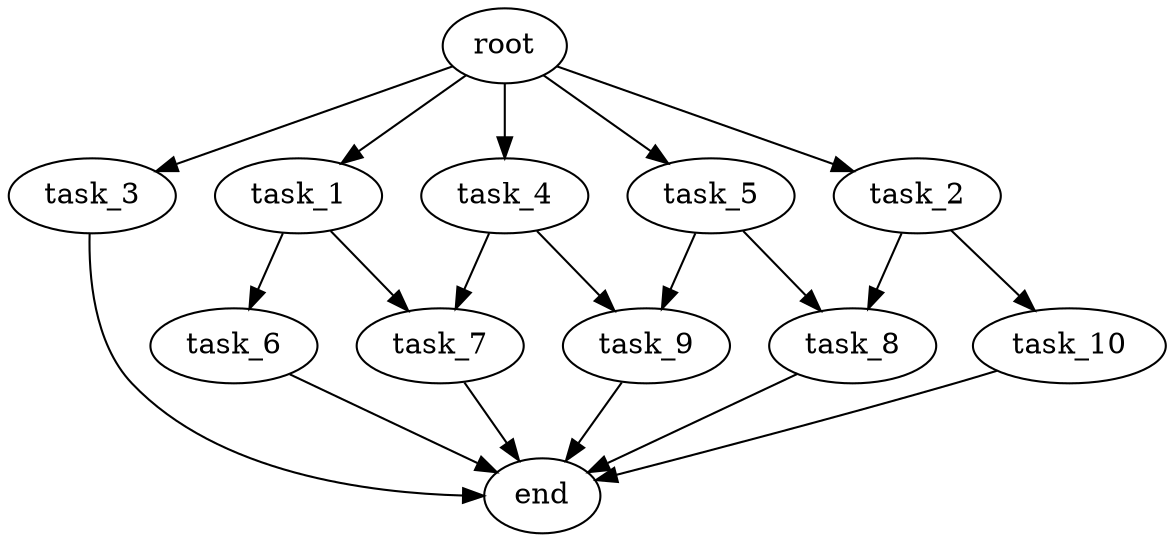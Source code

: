 digraph G {
  root [size="0.000000e+00"];
  task_1 [size="5.791850e+10"];
  task_2 [size="4.176363e+10"];
  task_3 [size="1.524962e+10"];
  task_4 [size="3.299323e+10"];
  task_5 [size="3.799018e+10"];
  task_6 [size="8.333794e+10"];
  task_7 [size="4.993516e+10"];
  task_8 [size="6.546425e+10"];
  task_9 [size="6.848781e+10"];
  task_10 [size="2.574010e+10"];
  end [size="0.000000e+00"];

  root -> task_1 [size="1.000000e-12"];
  root -> task_2 [size="1.000000e-12"];
  root -> task_3 [size="1.000000e-12"];
  root -> task_4 [size="1.000000e-12"];
  root -> task_5 [size="1.000000e-12"];
  task_1 -> task_6 [size="8.333794e+08"];
  task_1 -> task_7 [size="2.496758e+08"];
  task_2 -> task_8 [size="3.273213e+08"];
  task_2 -> task_10 [size="2.574010e+08"];
  task_3 -> end [size="1.000000e-12"];
  task_4 -> task_7 [size="2.496758e+08"];
  task_4 -> task_9 [size="3.424391e+08"];
  task_5 -> task_8 [size="3.273213e+08"];
  task_5 -> task_9 [size="3.424391e+08"];
  task_6 -> end [size="1.000000e-12"];
  task_7 -> end [size="1.000000e-12"];
  task_8 -> end [size="1.000000e-12"];
  task_9 -> end [size="1.000000e-12"];
  task_10 -> end [size="1.000000e-12"];
}
